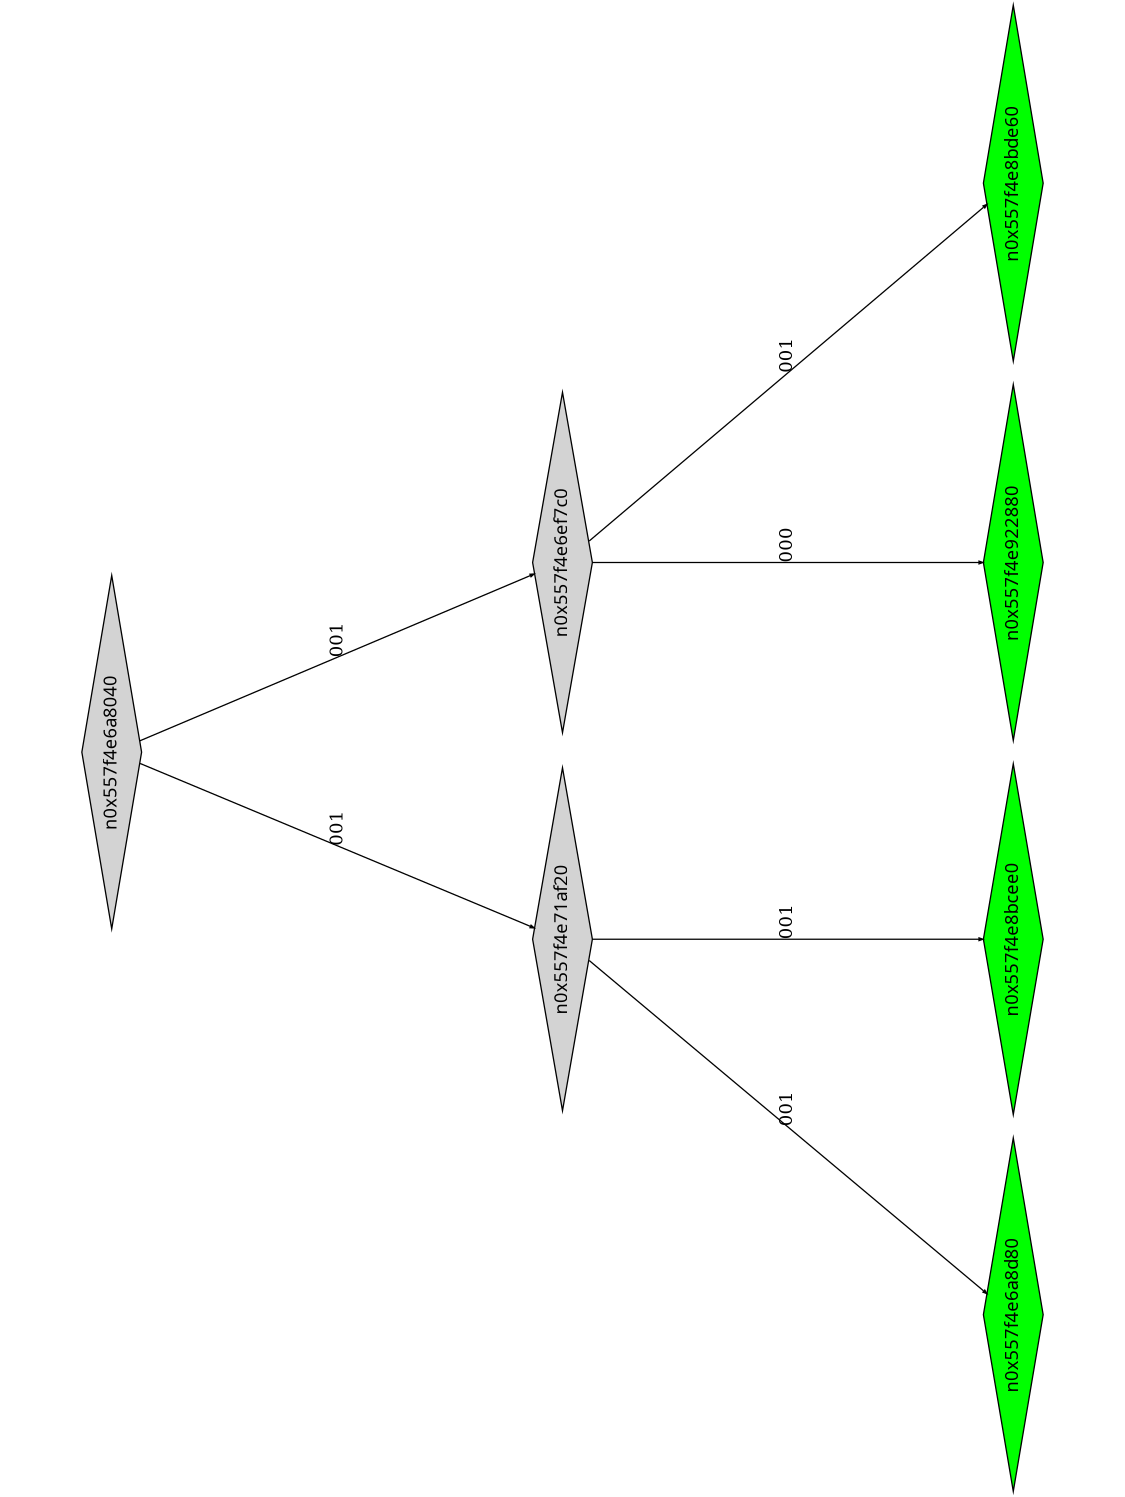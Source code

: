 digraph G {
	size="10,7.5";
	ratio=fill;
	rotate=90;
	center = "true";
	node [style="filled",width=.1,height=.1,fontname="Terminus"]
	edge [arrowsize=.3]
	n0x557f4e6a8040 [shape=diamond];
	n0x557f4e6a8040 -> n0x557f4e71af20 [label=001];
	n0x557f4e6a8040 -> n0x557f4e6ef7c0 [label=001];
	n0x557f4e6ef7c0 [shape=diamond];
	n0x557f4e6ef7c0 -> n0x557f4e922880 [label=000];
	n0x557f4e6ef7c0 -> n0x557f4e8bde60 [label=001];
	n0x557f4e8bde60 [shape=diamond,fillcolor=green];
	n0x557f4e922880 [shape=diamond,fillcolor=green];
	n0x557f4e71af20 [shape=diamond];
	n0x557f4e71af20 -> n0x557f4e6a8d80 [label=001];
	n0x557f4e71af20 -> n0x557f4e8bcee0 [label=001];
	n0x557f4e8bcee0 [shape=diamond,fillcolor=green];
	n0x557f4e6a8d80 [shape=diamond,fillcolor=green];
}
